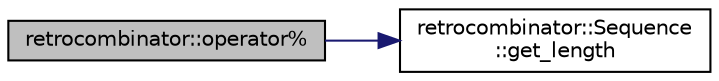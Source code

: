 digraph "retrocombinator::operator%"
{
 // LATEX_PDF_SIZE
  edge [fontname="Helvetica",fontsize="10",labelfontname="Helvetica",labelfontsize="10"];
  node [fontname="Helvetica",fontsize="10",shape=record];
  rankdir="LR";
  Node1 [label="retrocombinator::operator%",height=0.2,width=0.4,color="black", fillcolor="grey75", style="filled", fontcolor="black",tooltip=" "];
  Node1 -> Node2 [color="midnightblue",fontsize="10",style="solid"];
  Node2 [label="retrocombinator::Sequence\l::get_length",height=0.2,width=0.4,color="black", fillcolor="white", style="filled",URL="$classretrocombinator_1_1Sequence.html#aeefc98943c08769af4ed9f73157d26d1",tooltip="Returns length of the sequence."];
}
